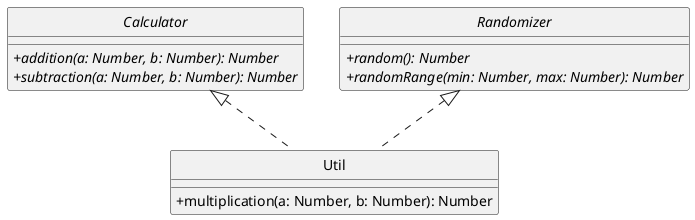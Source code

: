 @startuml
skinparam classAttributeIconSize 0
skinparam monochrome true
hide circle

interface Calculator {
  {abstract} +addition(a: Number, b: Number): Number
  {abstract} +subtraction(a: Number, b: Number): Number
}

interface Randomizer {
  {abstract} +random(): Number
  {abstract} +randomRange(min: Number, max: Number): Number
}

class Util {
  +multiplication(a: Number, b: Number): Number
}

Calculator <|.. Util
Randomizer <|.. Util
@enduml

